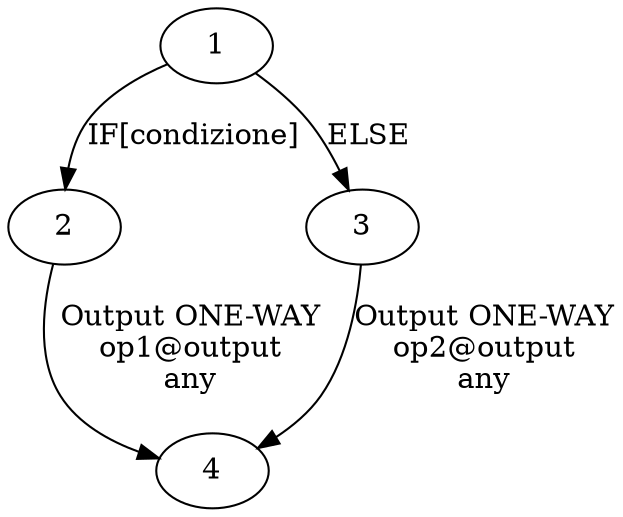     strict digraph G {
        37 [label = "2"];
        38 [label = "4"];
        39 [label = "3"];
        40 [label = "1"];
        37 -> 38 [label = "Output ONE-WAY\nop1@output\nany"];
        39 -> 38 [label = "Output ONE-WAY\nop2@output\nany"];
        40 -> 37 [label = "IF[condizione]"];
        40 -> 39 [label = "ELSE"];
    }
